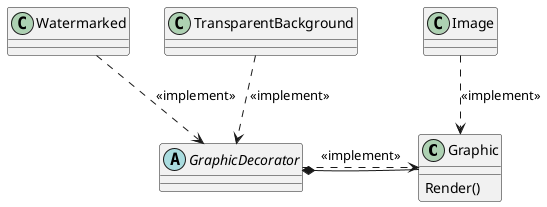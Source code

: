 {
  "sha1": "39l0nr54gphpvh0hxb2fhwdnw6ihnj8",
  "insertion": {
    "when": "2024-05-30T20:48:20.218Z",
    "user": "plantuml@gmail.com"
  }
}
@startuml

class Graphic{
	Render()
}
class Image
class Watermarked
class TransparentBackground
abstract class GraphicDecorator

GraphicDecorator ..> Graphic : <<implement>>
Watermarked ..> GraphicDecorator : <<implement>>
TransparentBackground ..> GraphicDecorator : <<implement>>
Image ..> Graphic : <<implement>>
Graphic -* GraphicDecorator
@enduml
